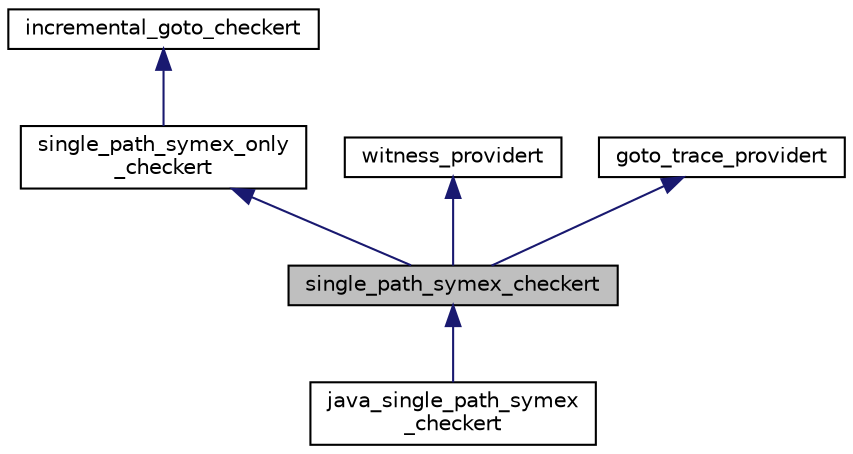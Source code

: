 digraph "single_path_symex_checkert"
{
 // LATEX_PDF_SIZE
  bgcolor="transparent";
  edge [fontname="Helvetica",fontsize="10",labelfontname="Helvetica",labelfontsize="10"];
  node [fontname="Helvetica",fontsize="10",shape=record];
  Node1 [label="single_path_symex_checkert",height=0.2,width=0.4,color="black", fillcolor="grey75", style="filled", fontcolor="black",tooltip="Uses goto-symex to symbolically execute each path in the goto model and calls a solver to find proper..."];
  Node2 -> Node1 [dir="back",color="midnightblue",fontsize="10",style="solid",fontname="Helvetica"];
  Node2 [label="single_path_symex_only\l_checkert",height=0.2,width=0.4,color="black",URL="$classsingle__path__symex__only__checkert.html",tooltip="Uses goto-symex to generate a symex_target_equationt for each path."];
  Node3 -> Node2 [dir="back",color="midnightblue",fontsize="10",style="solid",fontname="Helvetica"];
  Node3 [label="incremental_goto_checkert",height=0.2,width=0.4,color="black",URL="$classincremental__goto__checkert.html",tooltip="An implementation of incremental_goto_checkert provides functionality for checking a set of propertie..."];
  Node4 -> Node1 [dir="back",color="midnightblue",fontsize="10",style="solid",fontname="Helvetica"];
  Node4 [label="witness_providert",height=0.2,width=0.4,color="black",URL="$classwitness__providert.html",tooltip="An implementation of incremental_goto_checkert may implement this interface to provide GraphML witnes..."];
  Node5 -> Node1 [dir="back",color="midnightblue",fontsize="10",style="solid",fontname="Helvetica"];
  Node5 [label="goto_trace_providert",height=0.2,width=0.4,color="black",URL="$classgoto__trace__providert.html",tooltip="An implementation of incremental_goto_checkert may implement this interface to provide goto traces."];
  Node1 -> Node6 [dir="back",color="midnightblue",fontsize="10",style="solid",fontname="Helvetica"];
  Node6 [label="java_single_path_symex\l_checkert",height=0.2,width=0.4,color="black",URL="$classjava__single__path__symex__checkert.html",tooltip=" "];
}
